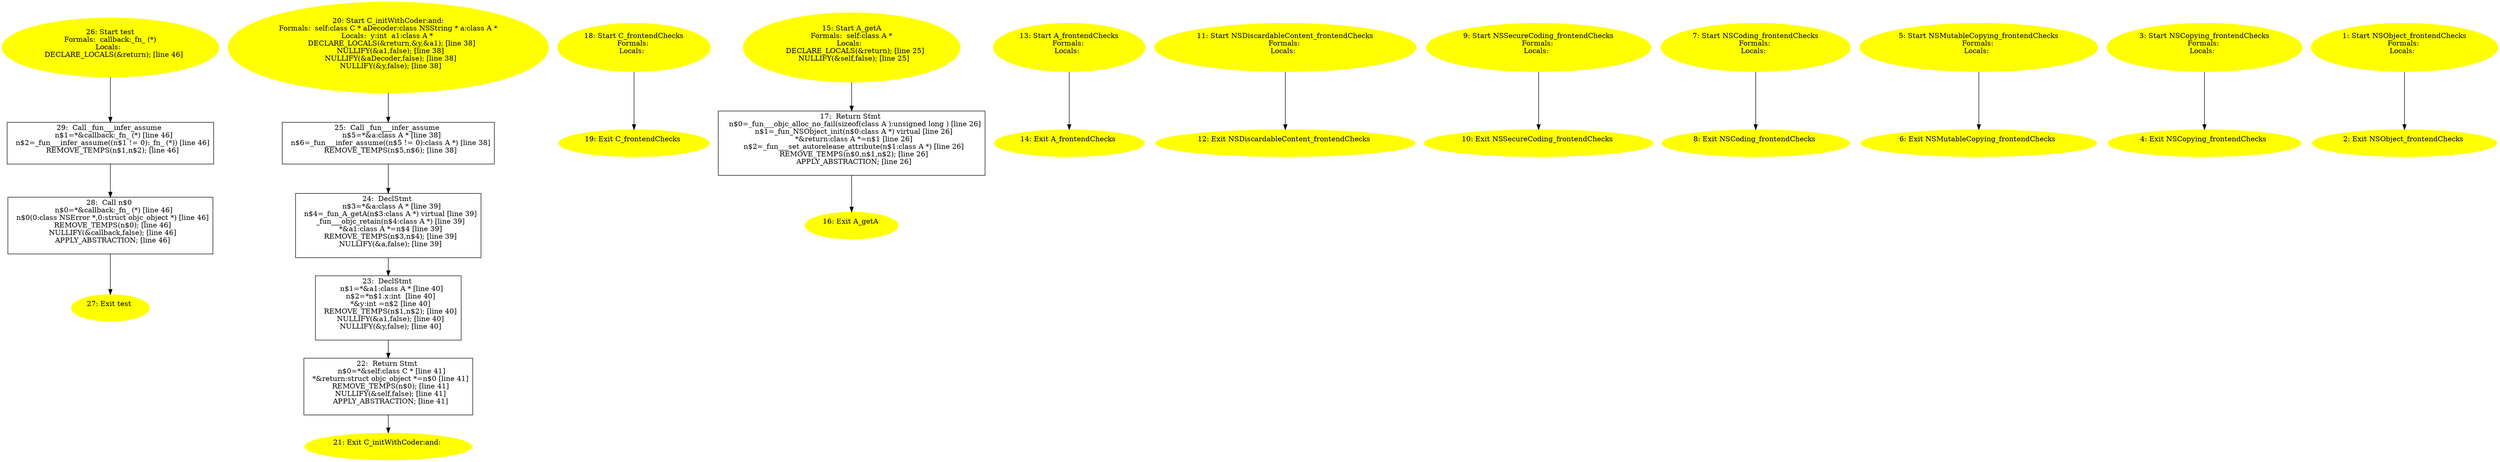 digraph iCFG {
29 [label="29:  Call _fun___infer_assume \n   n$1=*&callback:_fn_ (*) [line 46]\n  n$2=_fun___infer_assume((n$1 != 0):_fn_ (*)) [line 46]\n  REMOVE_TEMPS(n$1,n$2); [line 46]\n " shape="box"]
	

	 29 -> 28 ;
28 [label="28:  Call n$0 \n   n$0=*&callback:_fn_ (*) [line 46]\n  n$0(0:class NSError *,0:struct objc_object *) [line 46]\n  REMOVE_TEMPS(n$0); [line 46]\n  NULLIFY(&callback,false); [line 46]\n  APPLY_ABSTRACTION; [line 46]\n " shape="box"]
	

	 28 -> 27 ;
27 [label="27: Exit test \n  " color=yellow style=filled]
	

26 [label="26: Start test\nFormals:  callback:_fn_ (*)\nLocals:  \n   DECLARE_LOCALS(&return); [line 46]\n " color=yellow style=filled]
	

	 26 -> 29 ;
25 [label="25:  Call _fun___infer_assume \n   n$5=*&a:class A * [line 38]\n  n$6=_fun___infer_assume((n$5 != 0):class A *) [line 38]\n  REMOVE_TEMPS(n$5,n$6); [line 38]\n " shape="box"]
	

	 25 -> 24 ;
24 [label="24:  DeclStmt \n   n$3=*&a:class A * [line 39]\n  n$4=_fun_A_getA(n$3:class A *) virtual [line 39]\n  _fun___objc_retain(n$4:class A *) [line 39]\n  *&a1:class A *=n$4 [line 39]\n  REMOVE_TEMPS(n$3,n$4); [line 39]\n  NULLIFY(&a,false); [line 39]\n " shape="box"]
	

	 24 -> 23 ;
23 [label="23:  DeclStmt \n   n$1=*&a1:class A * [line 40]\n  n$2=*n$1.x:int  [line 40]\n  *&y:int =n$2 [line 40]\n  REMOVE_TEMPS(n$1,n$2); [line 40]\n  NULLIFY(&a1,false); [line 40]\n  NULLIFY(&y,false); [line 40]\n " shape="box"]
	

	 23 -> 22 ;
22 [label="22:  Return Stmt \n   n$0=*&self:class C * [line 41]\n  *&return:struct objc_object *=n$0 [line 41]\n  REMOVE_TEMPS(n$0); [line 41]\n  NULLIFY(&self,false); [line 41]\n  APPLY_ABSTRACTION; [line 41]\n " shape="box"]
	

	 22 -> 21 ;
21 [label="21: Exit C_initWithCoder:and: \n  " color=yellow style=filled]
	

20 [label="20: Start C_initWithCoder:and:\nFormals:  self:class C * aDecoder:class NSString * a:class A *\nLocals:  y:int  a1:class A * \n   DECLARE_LOCALS(&return,&y,&a1); [line 38]\n  NULLIFY(&a1,false); [line 38]\n  NULLIFY(&aDecoder,false); [line 38]\n  NULLIFY(&y,false); [line 38]\n " color=yellow style=filled]
	

	 20 -> 25 ;
19 [label="19: Exit C_frontendChecks \n  " color=yellow style=filled]
	

18 [label="18: Start C_frontendChecks\nFormals: \nLocals:  \n  " color=yellow style=filled]
	

	 18 -> 19 ;
17 [label="17:  Return Stmt \n   n$0=_fun___objc_alloc_no_fail(sizeof(class A ):unsigned long ) [line 26]\n  n$1=_fun_NSObject_init(n$0:class A *) virtual [line 26]\n  *&return:class A *=n$1 [line 26]\n  n$2=_fun___set_autorelease_attribute(n$1:class A *) [line 26]\n  REMOVE_TEMPS(n$0,n$1,n$2); [line 26]\n  APPLY_ABSTRACTION; [line 26]\n " shape="box"]
	

	 17 -> 16 ;
16 [label="16: Exit A_getA \n  " color=yellow style=filled]
	

15 [label="15: Start A_getA\nFormals:  self:class A *\nLocals:  \n   DECLARE_LOCALS(&return); [line 25]\n  NULLIFY(&self,false); [line 25]\n " color=yellow style=filled]
	

	 15 -> 17 ;
14 [label="14: Exit A_frontendChecks \n  " color=yellow style=filled]
	

13 [label="13: Start A_frontendChecks\nFormals: \nLocals:  \n  " color=yellow style=filled]
	

	 13 -> 14 ;
12 [label="12: Exit NSDiscardableContent_frontendChecks \n  " color=yellow style=filled]
	

11 [label="11: Start NSDiscardableContent_frontendChecks\nFormals: \nLocals:  \n  " color=yellow style=filled]
	

	 11 -> 12 ;
10 [label="10: Exit NSSecureCoding_frontendChecks \n  " color=yellow style=filled]
	

9 [label="9: Start NSSecureCoding_frontendChecks\nFormals: \nLocals:  \n  " color=yellow style=filled]
	

	 9 -> 10 ;
8 [label="8: Exit NSCoding_frontendChecks \n  " color=yellow style=filled]
	

7 [label="7: Start NSCoding_frontendChecks\nFormals: \nLocals:  \n  " color=yellow style=filled]
	

	 7 -> 8 ;
6 [label="6: Exit NSMutableCopying_frontendChecks \n  " color=yellow style=filled]
	

5 [label="5: Start NSMutableCopying_frontendChecks\nFormals: \nLocals:  \n  " color=yellow style=filled]
	

	 5 -> 6 ;
4 [label="4: Exit NSCopying_frontendChecks \n  " color=yellow style=filled]
	

3 [label="3: Start NSCopying_frontendChecks\nFormals: \nLocals:  \n  " color=yellow style=filled]
	

	 3 -> 4 ;
2 [label="2: Exit NSObject_frontendChecks \n  " color=yellow style=filled]
	

1 [label="1: Start NSObject_frontendChecks\nFormals: \nLocals:  \n  " color=yellow style=filled]
	

	 1 -> 2 ;
}
